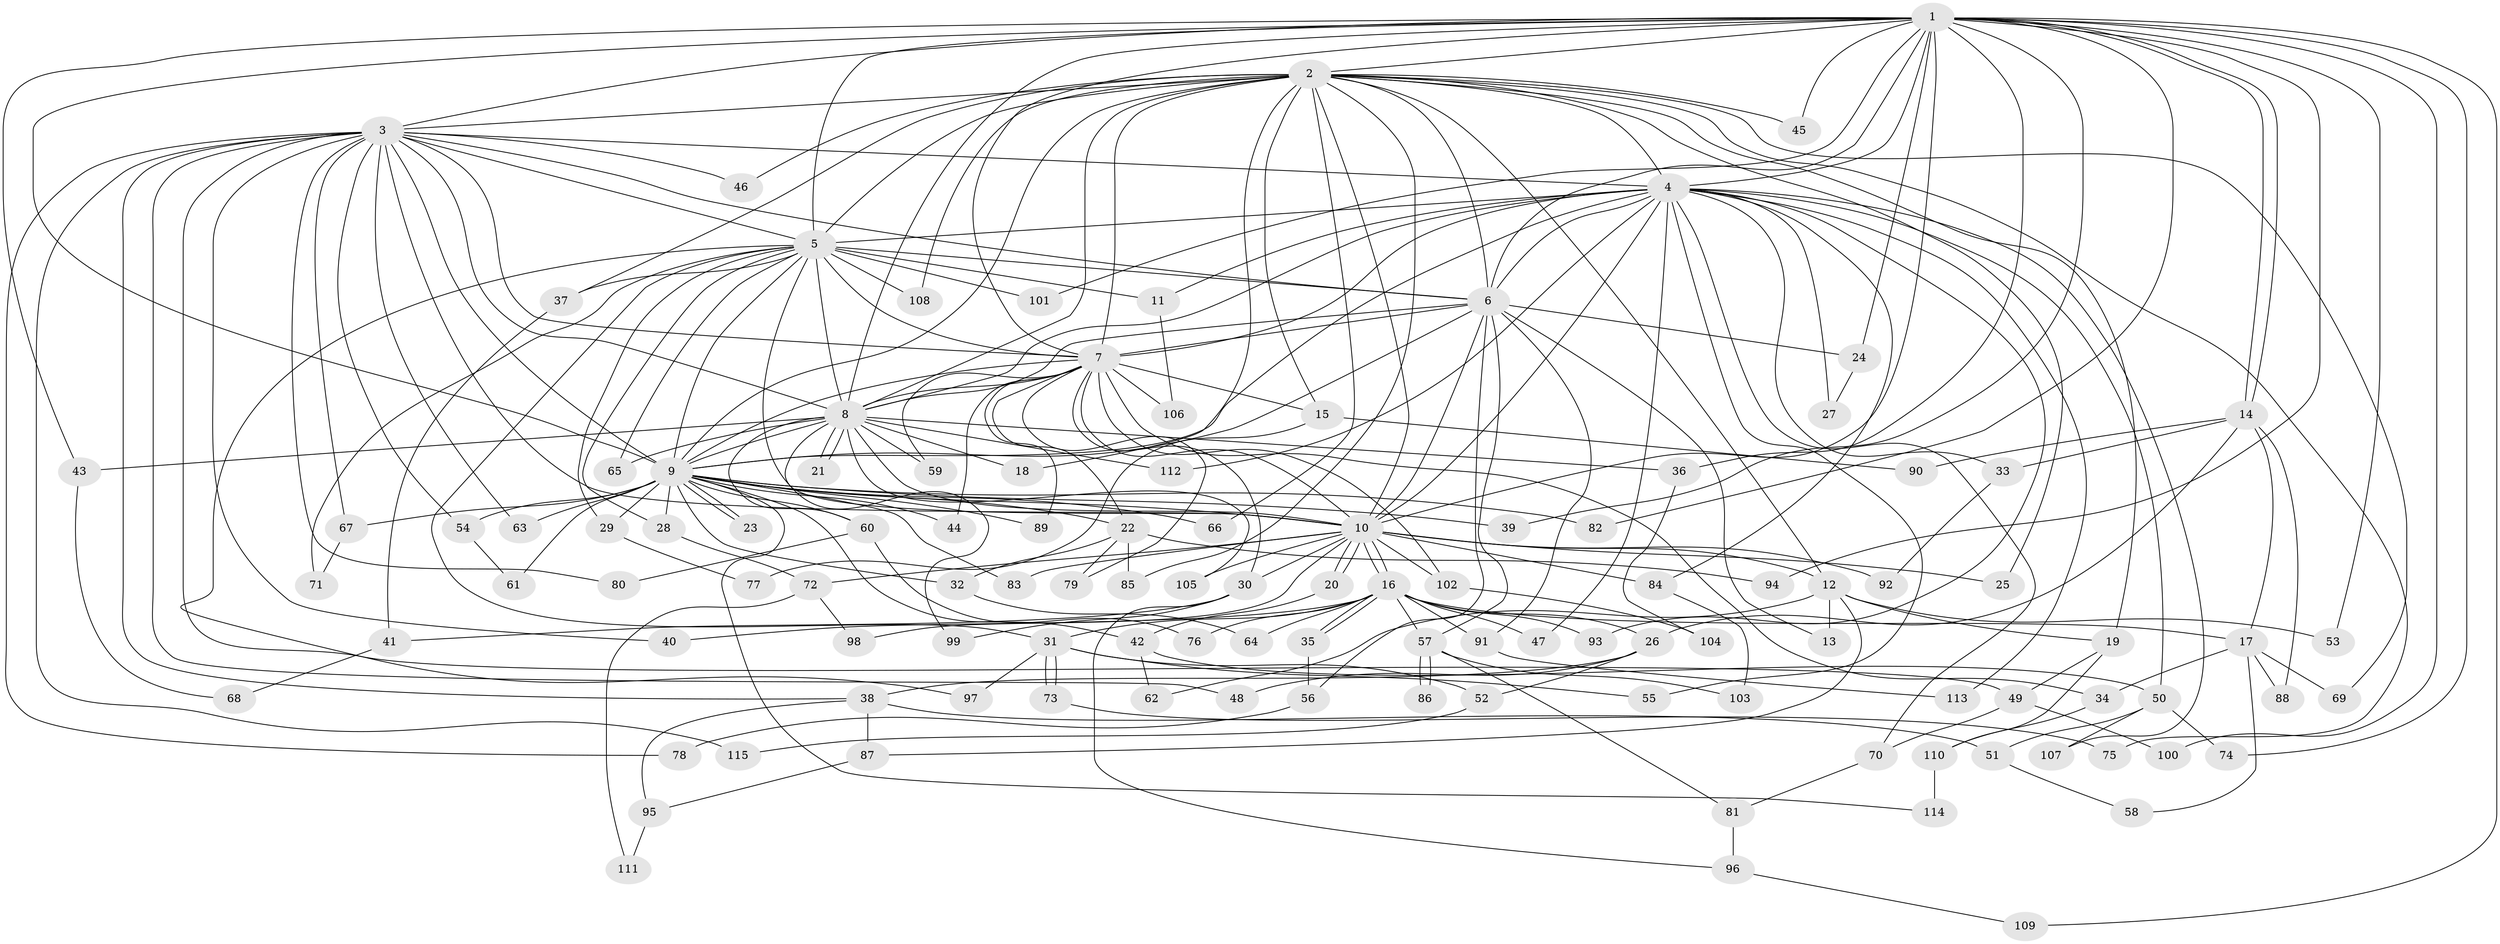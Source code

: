 // coarse degree distribution, {18: 0.056338028169014086, 22: 0.014084507042253521, 9: 0.04225352112676056, 14: 0.014084507042253521, 17: 0.014084507042253521, 24: 0.014084507042253521, 2: 0.5070422535211268, 8: 0.014084507042253521, 4: 0.08450704225352113, 6: 0.014084507042253521, 1: 0.04225352112676056, 3: 0.14084507042253522, 5: 0.028169014084507043, 13: 0.014084507042253521}
// Generated by graph-tools (version 1.1) at 2025/49/03/04/25 22:49:34]
// undirected, 115 vertices, 255 edges
graph export_dot {
  node [color=gray90,style=filled];
  1;
  2;
  3;
  4;
  5;
  6;
  7;
  8;
  9;
  10;
  11;
  12;
  13;
  14;
  15;
  16;
  17;
  18;
  19;
  20;
  21;
  22;
  23;
  24;
  25;
  26;
  27;
  28;
  29;
  30;
  31;
  32;
  33;
  34;
  35;
  36;
  37;
  38;
  39;
  40;
  41;
  42;
  43;
  44;
  45;
  46;
  47;
  48;
  49;
  50;
  51;
  52;
  53;
  54;
  55;
  56;
  57;
  58;
  59;
  60;
  61;
  62;
  63;
  64;
  65;
  66;
  67;
  68;
  69;
  70;
  71;
  72;
  73;
  74;
  75;
  76;
  77;
  78;
  79;
  80;
  81;
  82;
  83;
  84;
  85;
  86;
  87;
  88;
  89;
  90;
  91;
  92;
  93;
  94;
  95;
  96;
  97;
  98;
  99;
  100;
  101;
  102;
  103;
  104;
  105;
  106;
  107;
  108;
  109;
  110;
  111;
  112;
  113;
  114;
  115;
  1 -- 2;
  1 -- 3;
  1 -- 4;
  1 -- 5;
  1 -- 6;
  1 -- 7;
  1 -- 8;
  1 -- 9;
  1 -- 10;
  1 -- 14;
  1 -- 14;
  1 -- 24;
  1 -- 36;
  1 -- 39;
  1 -- 43;
  1 -- 45;
  1 -- 53;
  1 -- 74;
  1 -- 82;
  1 -- 94;
  1 -- 100;
  1 -- 101;
  1 -- 109;
  2 -- 3;
  2 -- 4;
  2 -- 5;
  2 -- 6;
  2 -- 7;
  2 -- 8;
  2 -- 9;
  2 -- 10;
  2 -- 12;
  2 -- 15;
  2 -- 18;
  2 -- 19;
  2 -- 25;
  2 -- 37;
  2 -- 45;
  2 -- 46;
  2 -- 66;
  2 -- 69;
  2 -- 75;
  2 -- 85;
  2 -- 108;
  3 -- 4;
  3 -- 5;
  3 -- 6;
  3 -- 7;
  3 -- 8;
  3 -- 9;
  3 -- 10;
  3 -- 38;
  3 -- 40;
  3 -- 46;
  3 -- 48;
  3 -- 49;
  3 -- 54;
  3 -- 63;
  3 -- 67;
  3 -- 78;
  3 -- 80;
  3 -- 115;
  4 -- 5;
  4 -- 6;
  4 -- 7;
  4 -- 8;
  4 -- 9;
  4 -- 10;
  4 -- 11;
  4 -- 27;
  4 -- 33;
  4 -- 47;
  4 -- 50;
  4 -- 55;
  4 -- 70;
  4 -- 84;
  4 -- 93;
  4 -- 107;
  4 -- 112;
  4 -- 113;
  5 -- 6;
  5 -- 7;
  5 -- 8;
  5 -- 9;
  5 -- 10;
  5 -- 11;
  5 -- 28;
  5 -- 29;
  5 -- 31;
  5 -- 37;
  5 -- 65;
  5 -- 71;
  5 -- 97;
  5 -- 101;
  5 -- 108;
  6 -- 7;
  6 -- 8;
  6 -- 9;
  6 -- 10;
  6 -- 13;
  6 -- 24;
  6 -- 56;
  6 -- 57;
  6 -- 91;
  7 -- 8;
  7 -- 9;
  7 -- 10;
  7 -- 15;
  7 -- 22;
  7 -- 30;
  7 -- 34;
  7 -- 44;
  7 -- 59;
  7 -- 79;
  7 -- 89;
  7 -- 102;
  7 -- 106;
  8 -- 9;
  8 -- 10;
  8 -- 18;
  8 -- 21;
  8 -- 21;
  8 -- 36;
  8 -- 43;
  8 -- 59;
  8 -- 60;
  8 -- 65;
  8 -- 99;
  8 -- 105;
  8 -- 112;
  9 -- 10;
  9 -- 22;
  9 -- 23;
  9 -- 23;
  9 -- 28;
  9 -- 29;
  9 -- 32;
  9 -- 39;
  9 -- 42;
  9 -- 44;
  9 -- 54;
  9 -- 60;
  9 -- 61;
  9 -- 63;
  9 -- 66;
  9 -- 67;
  9 -- 82;
  9 -- 83;
  9 -- 89;
  9 -- 114;
  10 -- 12;
  10 -- 16;
  10 -- 16;
  10 -- 20;
  10 -- 20;
  10 -- 25;
  10 -- 30;
  10 -- 72;
  10 -- 83;
  10 -- 84;
  10 -- 92;
  10 -- 98;
  10 -- 102;
  10 -- 105;
  11 -- 106;
  12 -- 13;
  12 -- 19;
  12 -- 53;
  12 -- 62;
  12 -- 87;
  14 -- 17;
  14 -- 26;
  14 -- 33;
  14 -- 88;
  14 -- 90;
  15 -- 77;
  15 -- 90;
  16 -- 17;
  16 -- 26;
  16 -- 31;
  16 -- 35;
  16 -- 35;
  16 -- 40;
  16 -- 47;
  16 -- 57;
  16 -- 64;
  16 -- 76;
  16 -- 91;
  16 -- 93;
  17 -- 34;
  17 -- 58;
  17 -- 69;
  17 -- 88;
  19 -- 49;
  19 -- 110;
  20 -- 42;
  22 -- 32;
  22 -- 79;
  22 -- 85;
  22 -- 94;
  24 -- 27;
  26 -- 38;
  26 -- 48;
  26 -- 52;
  28 -- 72;
  29 -- 77;
  30 -- 41;
  30 -- 96;
  30 -- 99;
  31 -- 52;
  31 -- 55;
  31 -- 73;
  31 -- 73;
  31 -- 97;
  32 -- 64;
  33 -- 92;
  34 -- 110;
  35 -- 56;
  36 -- 104;
  37 -- 41;
  38 -- 51;
  38 -- 87;
  38 -- 95;
  41 -- 68;
  42 -- 50;
  42 -- 62;
  43 -- 68;
  49 -- 70;
  49 -- 100;
  50 -- 51;
  50 -- 74;
  50 -- 107;
  51 -- 58;
  52 -- 115;
  54 -- 61;
  56 -- 78;
  57 -- 81;
  57 -- 86;
  57 -- 86;
  57 -- 103;
  60 -- 76;
  60 -- 80;
  67 -- 71;
  70 -- 81;
  72 -- 98;
  72 -- 111;
  73 -- 75;
  81 -- 96;
  84 -- 103;
  87 -- 95;
  91 -- 113;
  95 -- 111;
  96 -- 109;
  102 -- 104;
  110 -- 114;
}
